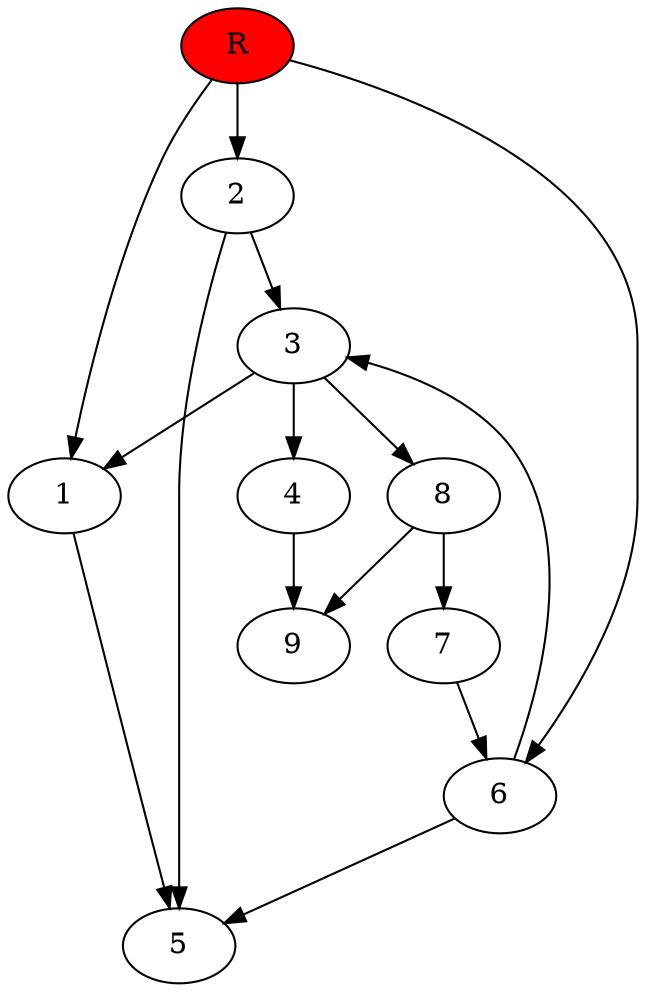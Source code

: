 digraph prb28134 {
	1
	2
	3
	4
	5
	6
	7
	8
	R [fillcolor="#ff0000" style=filled]
	1 -> 5
	2 -> 3
	2 -> 5
	3 -> 1
	3 -> 4
	3 -> 8
	4 -> 9
	6 -> 3
	6 -> 5
	7 -> 6
	8 -> 7
	8 -> 9
	R -> 1
	R -> 2
	R -> 6
}
